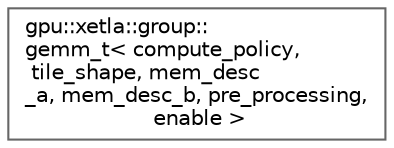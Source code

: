 digraph "Graphical Class Hierarchy"
{
 // LATEX_PDF_SIZE
  bgcolor="transparent";
  edge [fontname=Helvetica,fontsize=10,labelfontname=Helvetica,labelfontsize=10];
  node [fontname=Helvetica,fontsize=10,shape=box,height=0.2,width=0.4];
  rankdir="LR";
  Node0 [id="Node000000",label="gpu::xetla::group::\lgemm_t\< compute_policy,\l tile_shape, mem_desc\l_a, mem_desc_b, pre_processing,\l enable \>",height=0.2,width=0.4,color="grey40", fillcolor="white", style="filled",URL="$classgpu_1_1xetla_1_1group_1_1gemm__t.html",tooltip="Gemm functor."];
}
